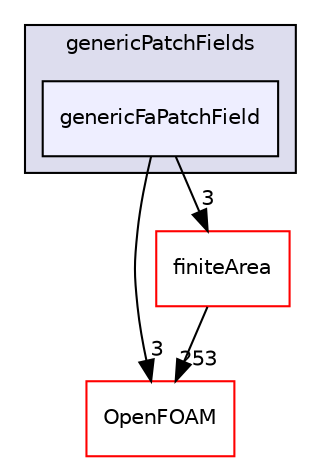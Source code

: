 digraph "src/genericPatchFields/genericFaPatchField" {
  bgcolor=transparent;
  compound=true
  node [ fontsize="10", fontname="Helvetica"];
  edge [ labelfontsize="10", labelfontname="Helvetica"];
  subgraph clusterdir_3154ba193e3ac963c88d6c888f25ed6f {
    graph [ bgcolor="#ddddee", pencolor="black", label="genericPatchFields" fontname="Helvetica", fontsize="10", URL="dir_3154ba193e3ac963c88d6c888f25ed6f.html"]
  dir_a31330c01147555d9d5020baeac483b3 [shape=box, label="genericFaPatchField", style="filled", fillcolor="#eeeeff", pencolor="black", URL="dir_a31330c01147555d9d5020baeac483b3.html"];
  }
  dir_c5473ff19b20e6ec4dfe5c310b3778a8 [shape=box label="OpenFOAM" color="red" URL="dir_c5473ff19b20e6ec4dfe5c310b3778a8.html"];
  dir_b69a9eadfe761c231b266ce918b218a5 [shape=box label="finiteArea" color="red" URL="dir_b69a9eadfe761c231b266ce918b218a5.html"];
  dir_a31330c01147555d9d5020baeac483b3->dir_c5473ff19b20e6ec4dfe5c310b3778a8 [headlabel="3", labeldistance=1.5 headhref="dir_001496_002151.html"];
  dir_a31330c01147555d9d5020baeac483b3->dir_b69a9eadfe761c231b266ce918b218a5 [headlabel="3", labeldistance=1.5 headhref="dir_001496_000713.html"];
  dir_b69a9eadfe761c231b266ce918b218a5->dir_c5473ff19b20e6ec4dfe5c310b3778a8 [headlabel="253", labeldistance=1.5 headhref="dir_000713_002151.html"];
}
